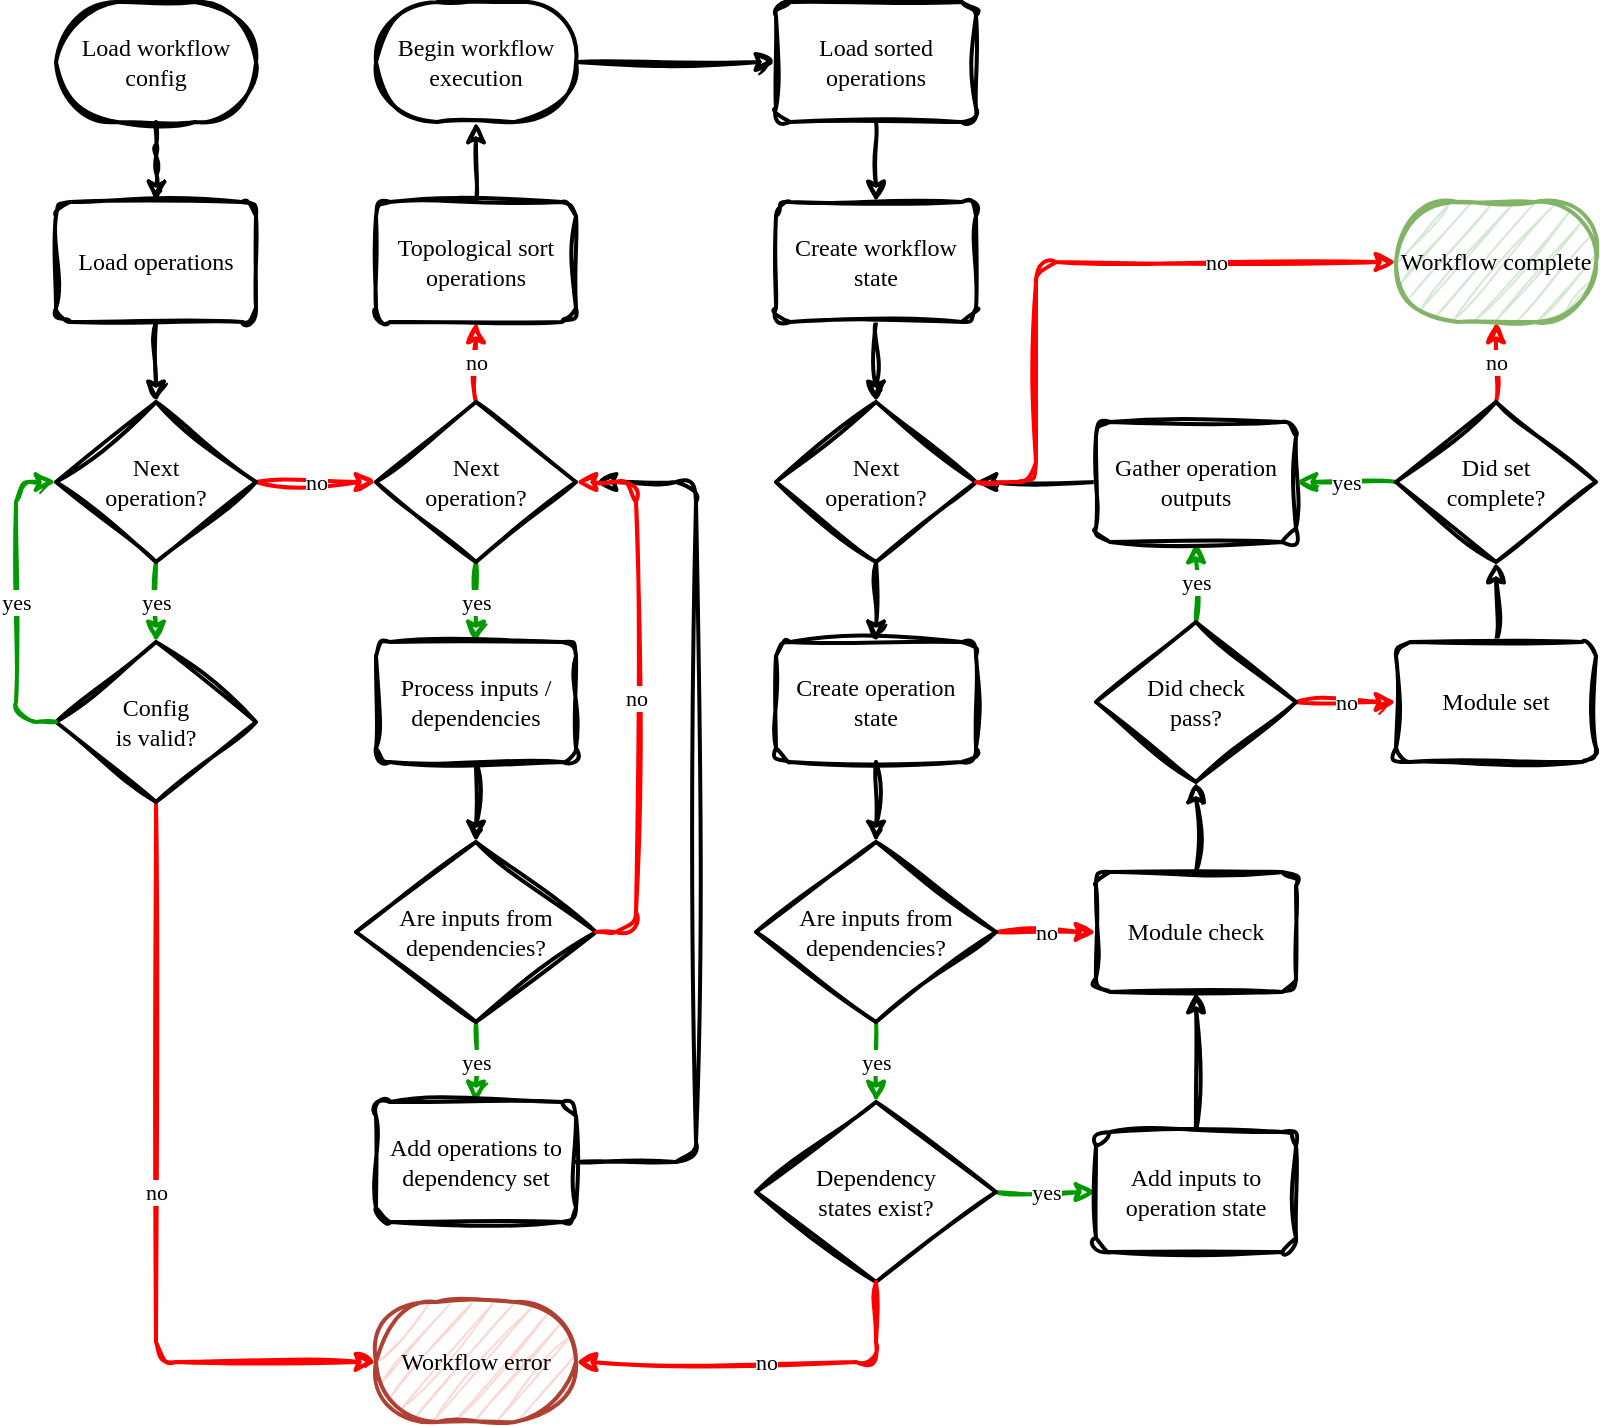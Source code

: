 <mxfile version="26.0.7" pages="4">
  <diagram id="7ZWf-9_T-jKNw0zPWVmU" name="Overall Logic Workflow">
    <mxGraphModel dx="1368" dy="877" grid="1" gridSize="10" guides="1" tooltips="1" connect="1" arrows="1" fold="1" page="1" pageScale="1" pageWidth="850" pageHeight="1100" math="0" shadow="0">
      <root>
        <mxCell id="0" />
        <mxCell id="1" parent="0" />
        <mxCell id="NdN59C7o05eWUedrqGf1-74" value="Load workflow config" style="strokeWidth=2;html=1;shape=mxgraph.flowchart.terminator;whiteSpace=wrap;autosize=0;rounded=1;sketch=1;curveFitting=1;jiggle=2;fontFamily=Comic Sans MS;" vertex="1" parent="1">
          <mxGeometry x="60" y="280" width="100" height="60" as="geometry" />
        </mxCell>
        <mxCell id="NdN59C7o05eWUedrqGf1-80" value="" style="edgeStyle=orthogonalEdgeStyle;rounded=1;orthogonalLoop=1;jettySize=auto;html=1;strokeWidth=2;sketch=1;curveFitting=1;jiggle=2;fontFamily=Comic Sans MS;" edge="1" parent="1" target="NdN59C7o05eWUedrqGf1-76">
          <mxGeometry relative="1" as="geometry">
            <mxPoint x="110" y="340" as="sourcePoint" />
          </mxGeometry>
        </mxCell>
        <mxCell id="NdN59C7o05eWUedrqGf1-82" value="" style="edgeStyle=orthogonalEdgeStyle;rounded=1;orthogonalLoop=1;jettySize=auto;html=1;strokeWidth=2;sketch=1;curveFitting=1;jiggle=2;fontFamily=Comic Sans MS;" edge="1" parent="1" source="NdN59C7o05eWUedrqGf1-76" target="NdN59C7o05eWUedrqGf1-81">
          <mxGeometry relative="1" as="geometry" />
        </mxCell>
        <mxCell id="NdN59C7o05eWUedrqGf1-76" value="Load operations" style="rounded=1;whiteSpace=wrap;html=1;absoluteArcSize=1;arcSize=14;strokeWidth=2;sketch=1;curveFitting=1;jiggle=2;fontFamily=Comic Sans MS;" vertex="1" parent="1">
          <mxGeometry x="60" y="380" width="100" height="60" as="geometry" />
        </mxCell>
        <mxCell id="NdN59C7o05eWUedrqGf1-84" value="yes" style="edgeStyle=orthogonalEdgeStyle;rounded=1;orthogonalLoop=1;jettySize=auto;html=1;fillColor=#60a917;strokeColor=#009900;strokeWidth=2;sketch=1;curveFitting=1;jiggle=2;fontFamily=Comic Sans MS;" edge="1" parent="1" source="NdN59C7o05eWUedrqGf1-81" target="NdN59C7o05eWUedrqGf1-83">
          <mxGeometry relative="1" as="geometry">
            <mxPoint as="offset" />
          </mxGeometry>
        </mxCell>
        <mxCell id="NdN59C7o05eWUedrqGf1-89" value="no" style="edgeStyle=orthogonalEdgeStyle;rounded=1;orthogonalLoop=1;jettySize=auto;html=1;strokeWidth=2;fillColor=#e51400;strokeColor=#FF0000;sketch=1;curveFitting=1;jiggle=2;fontFamily=Comic Sans MS;" edge="1" parent="1" source="NdN59C7o05eWUedrqGf1-81" target="NdN59C7o05eWUedrqGf1-88">
          <mxGeometry relative="1" as="geometry" />
        </mxCell>
        <mxCell id="NdN59C7o05eWUedrqGf1-81" value="Next&lt;br&gt;operation?" style="strokeWidth=2;html=1;shape=mxgraph.flowchart.decision;whiteSpace=wrap;rounded=1;sketch=1;curveFitting=1;jiggle=2;fontFamily=Comic Sans MS;" vertex="1" parent="1">
          <mxGeometry x="60" y="480" width="100" height="80" as="geometry" />
        </mxCell>
        <mxCell id="NdN59C7o05eWUedrqGf1-119" value="no" style="edgeStyle=orthogonalEdgeStyle;rounded=1;orthogonalLoop=1;jettySize=auto;html=1;entryX=0;entryY=0.5;entryDx=0;entryDy=0;entryPerimeter=0;exitX=0.5;exitY=1;exitDx=0;exitDy=0;exitPerimeter=0;strokeWidth=2;strokeColor=#FF0000;sketch=1;curveFitting=1;jiggle=2;fontFamily=Comic Sans MS;" edge="1" parent="1" source="NdN59C7o05eWUedrqGf1-83" target="NdN59C7o05eWUedrqGf1-116">
          <mxGeometry relative="1" as="geometry">
            <mxPoint x="110" y="760" as="targetPoint" />
          </mxGeometry>
        </mxCell>
        <mxCell id="NdN59C7o05eWUedrqGf1-83" value="Config &lt;br&gt;is valid?" style="strokeWidth=2;html=1;shape=mxgraph.flowchart.decision;whiteSpace=wrap;rounded=1;sketch=1;curveFitting=1;jiggle=2;fontFamily=Comic Sans MS;" vertex="1" parent="1">
          <mxGeometry x="60" y="600" width="100" height="80" as="geometry" />
        </mxCell>
        <mxCell id="NdN59C7o05eWUedrqGf1-87" value="yes" style="edgeStyle=orthogonalEdgeStyle;rounded=1;orthogonalLoop=1;jettySize=auto;html=1;exitX=0;exitY=0.5;exitDx=0;exitDy=0;exitPerimeter=0;entryX=0;entryY=0.5;entryDx=0;entryDy=0;entryPerimeter=0;strokeWidth=2;fillColor=#60a917;strokeColor=#009900;sketch=1;curveFitting=1;jiggle=2;fontFamily=Comic Sans MS;" edge="1" parent="1" source="NdN59C7o05eWUedrqGf1-83" target="NdN59C7o05eWUedrqGf1-81">
          <mxGeometry relative="1" as="geometry" />
        </mxCell>
        <mxCell id="NdN59C7o05eWUedrqGf1-92" value="yes" style="edgeStyle=orthogonalEdgeStyle;rounded=1;orthogonalLoop=1;jettySize=auto;html=1;fillColor=#60a917;strokeColor=#009900;strokeWidth=2;sketch=1;curveFitting=1;jiggle=2;fontFamily=Comic Sans MS;" edge="1" parent="1" source="NdN59C7o05eWUedrqGf1-88" target="NdN59C7o05eWUedrqGf1-90">
          <mxGeometry relative="1" as="geometry" />
        </mxCell>
        <mxCell id="NdN59C7o05eWUedrqGf1-99" value="no" style="edgeStyle=orthogonalEdgeStyle;rounded=1;orthogonalLoop=1;jettySize=auto;html=1;strokeColor=#FF0000;strokeWidth=2;sketch=1;curveFitting=1;jiggle=2;fontFamily=Comic Sans MS;" edge="1" parent="1" source="NdN59C7o05eWUedrqGf1-88" target="NdN59C7o05eWUedrqGf1-98">
          <mxGeometry relative="1" as="geometry" />
        </mxCell>
        <mxCell id="NdN59C7o05eWUedrqGf1-88" value="Next&lt;br&gt;operation?" style="strokeWidth=2;html=1;shape=mxgraph.flowchart.decision;whiteSpace=wrap;rounded=1;sketch=1;curveFitting=1;jiggle=2;fontFamily=Comic Sans MS;" vertex="1" parent="1">
          <mxGeometry x="220" y="480" width="100" height="80" as="geometry" />
        </mxCell>
        <mxCell id="NdN59C7o05eWUedrqGf1-93" value="" style="edgeStyle=orthogonalEdgeStyle;rounded=1;orthogonalLoop=1;jettySize=auto;html=1;strokeWidth=2;sketch=1;curveFitting=1;jiggle=2;fontFamily=Comic Sans MS;" edge="1" parent="1" source="NdN59C7o05eWUedrqGf1-90" target="NdN59C7o05eWUedrqGf1-91">
          <mxGeometry relative="1" as="geometry" />
        </mxCell>
        <mxCell id="NdN59C7o05eWUedrqGf1-90" value="Process inputs / dependencies" style="rounded=1;whiteSpace=wrap;html=1;absoluteArcSize=1;arcSize=14;strokeWidth=2;sketch=1;curveFitting=1;jiggle=2;fontFamily=Comic Sans MS;" vertex="1" parent="1">
          <mxGeometry x="220" y="600" width="100" height="60" as="geometry" />
        </mxCell>
        <mxCell id="NdN59C7o05eWUedrqGf1-95" value="yes" style="edgeStyle=orthogonalEdgeStyle;rounded=1;orthogonalLoop=1;jettySize=auto;html=1;strokeWidth=2;fillColor=#60a917;strokeColor=#009900;sketch=1;curveFitting=1;jiggle=2;fontFamily=Comic Sans MS;" edge="1" parent="1" source="NdN59C7o05eWUedrqGf1-91" target="NdN59C7o05eWUedrqGf1-94">
          <mxGeometry relative="1" as="geometry" />
        </mxCell>
        <mxCell id="NdN59C7o05eWUedrqGf1-91" value="Are inputs from dependencies?" style="strokeWidth=2;html=1;shape=mxgraph.flowchart.decision;whiteSpace=wrap;rounded=1;sketch=1;curveFitting=1;jiggle=2;fontFamily=Comic Sans MS;" vertex="1" parent="1">
          <mxGeometry x="210" y="700" width="120" height="90" as="geometry" />
        </mxCell>
        <mxCell id="NdN59C7o05eWUedrqGf1-94" value="Add operations to dependency set" style="rounded=1;whiteSpace=wrap;html=1;absoluteArcSize=1;arcSize=14;strokeWidth=2;sketch=1;curveFitting=1;jiggle=2;fontFamily=Comic Sans MS;" vertex="1" parent="1">
          <mxGeometry x="220" y="830" width="100" height="60" as="geometry" />
        </mxCell>
        <mxCell id="NdN59C7o05eWUedrqGf1-96" style="edgeStyle=orthogonalEdgeStyle;rounded=1;orthogonalLoop=1;jettySize=auto;html=1;exitX=1;exitY=0.5;exitDx=0;exitDy=0;strokeWidth=2;sketch=1;curveFitting=1;jiggle=2;fontFamily=Comic Sans MS;" edge="1" parent="1" source="NdN59C7o05eWUedrqGf1-94">
          <mxGeometry relative="1" as="geometry">
            <mxPoint x="330" y="520" as="targetPoint" />
            <Array as="points">
              <mxPoint x="380" y="860" />
              <mxPoint x="380" y="520" />
            </Array>
          </mxGeometry>
        </mxCell>
        <mxCell id="NdN59C7o05eWUedrqGf1-97" value="no" style="edgeStyle=orthogonalEdgeStyle;rounded=1;orthogonalLoop=1;jettySize=auto;html=1;exitX=1;exitY=0.5;exitDx=0;exitDy=0;exitPerimeter=0;entryX=1;entryY=0.5;entryDx=0;entryDy=0;entryPerimeter=0;strokeColor=#FF0000;strokeWidth=2;sketch=1;curveFitting=1;jiggle=2;fontFamily=Comic Sans MS;" edge="1" parent="1" source="NdN59C7o05eWUedrqGf1-91" target="NdN59C7o05eWUedrqGf1-88">
          <mxGeometry relative="1" as="geometry" />
        </mxCell>
        <mxCell id="NdN59C7o05eWUedrqGf1-107" value="" style="edgeStyle=orthogonalEdgeStyle;rounded=1;orthogonalLoop=1;jettySize=auto;html=1;strokeWidth=2;sketch=1;curveFitting=1;jiggle=2;fontFamily=Comic Sans MS;" edge="1" parent="1" source="NdN59C7o05eWUedrqGf1-98" target="NdN59C7o05eWUedrqGf1-100">
          <mxGeometry relative="1" as="geometry" />
        </mxCell>
        <mxCell id="NdN59C7o05eWUedrqGf1-98" value="Topological sort operations" style="rounded=1;whiteSpace=wrap;html=1;absoluteArcSize=1;arcSize=14;strokeWidth=2;sketch=1;curveFitting=1;jiggle=2;fontFamily=Comic Sans MS;" vertex="1" parent="1">
          <mxGeometry x="220" y="380" width="100" height="60" as="geometry" />
        </mxCell>
        <mxCell id="NdN59C7o05eWUedrqGf1-102" value="" style="edgeStyle=orthogonalEdgeStyle;rounded=1;orthogonalLoop=1;jettySize=auto;html=1;strokeWidth=2;sketch=1;curveFitting=1;jiggle=2;fontFamily=Comic Sans MS;" edge="1" parent="1" source="NdN59C7o05eWUedrqGf1-100" target="NdN59C7o05eWUedrqGf1-101">
          <mxGeometry relative="1" as="geometry" />
        </mxCell>
        <mxCell id="NdN59C7o05eWUedrqGf1-100" value="Begin workflow execution" style="strokeWidth=2;html=1;shape=mxgraph.flowchart.terminator;whiteSpace=wrap;autosize=0;rounded=1;sketch=1;curveFitting=1;jiggle=2;fontFamily=Comic Sans MS;" vertex="1" parent="1">
          <mxGeometry x="220" y="280" width="100" height="60" as="geometry" />
        </mxCell>
        <mxCell id="NdN59C7o05eWUedrqGf1-104" value="" style="edgeStyle=orthogonalEdgeStyle;rounded=1;orthogonalLoop=1;jettySize=auto;html=1;strokeWidth=2;sketch=1;curveFitting=1;jiggle=2;fontFamily=Comic Sans MS;" edge="1" parent="1" source="NdN59C7o05eWUedrqGf1-101" target="NdN59C7o05eWUedrqGf1-103">
          <mxGeometry relative="1" as="geometry" />
        </mxCell>
        <mxCell id="NdN59C7o05eWUedrqGf1-101" value="Load sorted operations" style="rounded=1;whiteSpace=wrap;html=1;absoluteArcSize=1;arcSize=14;strokeWidth=2;sketch=1;curveFitting=1;jiggle=2;fontFamily=Comic Sans MS;" vertex="1" parent="1">
          <mxGeometry x="420" y="280" width="100" height="60" as="geometry" />
        </mxCell>
        <mxCell id="NdN59C7o05eWUedrqGf1-106" value="" style="edgeStyle=orthogonalEdgeStyle;rounded=1;orthogonalLoop=1;jettySize=auto;html=1;strokeWidth=2;sketch=1;curveFitting=1;jiggle=2;fontFamily=Comic Sans MS;" edge="1" parent="1" source="NdN59C7o05eWUedrqGf1-103" target="NdN59C7o05eWUedrqGf1-105">
          <mxGeometry relative="1" as="geometry" />
        </mxCell>
        <mxCell id="NdN59C7o05eWUedrqGf1-103" value="Create workflow state" style="rounded=1;whiteSpace=wrap;html=1;absoluteArcSize=1;arcSize=14;strokeWidth=2;sketch=1;curveFitting=1;jiggle=2;fontFamily=Comic Sans MS;" vertex="1" parent="1">
          <mxGeometry x="420" y="380" width="100" height="60" as="geometry" />
        </mxCell>
        <mxCell id="NdN59C7o05eWUedrqGf1-113" value="" style="edgeStyle=orthogonalEdgeStyle;rounded=1;orthogonalLoop=1;jettySize=auto;html=1;strokeWidth=2;sketch=1;curveFitting=1;jiggle=2;fontFamily=Comic Sans MS;" edge="1" parent="1" source="NdN59C7o05eWUedrqGf1-105" target="NdN59C7o05eWUedrqGf1-112">
          <mxGeometry relative="1" as="geometry" />
        </mxCell>
        <mxCell id="NdN59C7o05eWUedrqGf1-105" value="Next&lt;br&gt;operation?" style="strokeWidth=2;html=1;shape=mxgraph.flowchart.decision;whiteSpace=wrap;rounded=1;sketch=1;curveFitting=1;jiggle=2;fontFamily=Comic Sans MS;" vertex="1" parent="1">
          <mxGeometry x="420" y="480" width="100" height="80" as="geometry" />
        </mxCell>
        <mxCell id="NdN59C7o05eWUedrqGf1-121" value="" style="edgeStyle=orthogonalEdgeStyle;rounded=1;orthogonalLoop=1;jettySize=auto;html=1;strokeWidth=2;sketch=1;curveFitting=1;jiggle=2;fontFamily=Comic Sans MS;" edge="1" parent="1" source="NdN59C7o05eWUedrqGf1-112" target="NdN59C7o05eWUedrqGf1-114">
          <mxGeometry relative="1" as="geometry" />
        </mxCell>
        <mxCell id="NdN59C7o05eWUedrqGf1-112" value="Create operation state" style="rounded=1;whiteSpace=wrap;html=1;absoluteArcSize=1;arcSize=14;strokeWidth=2;sketch=1;curveFitting=1;jiggle=2;fontFamily=Comic Sans MS;" vertex="1" parent="1">
          <mxGeometry x="420" y="600" width="100" height="60" as="geometry" />
        </mxCell>
        <mxCell id="NdN59C7o05eWUedrqGf1-122" value="yes" style="edgeStyle=orthogonalEdgeStyle;rounded=1;orthogonalLoop=1;jettySize=auto;html=1;strokeWidth=2;strokeColor=#009900;sketch=1;curveFitting=1;jiggle=2;fontFamily=Comic Sans MS;" edge="1" parent="1" source="NdN59C7o05eWUedrqGf1-114" target="NdN59C7o05eWUedrqGf1-115">
          <mxGeometry relative="1" as="geometry" />
        </mxCell>
        <mxCell id="NdN59C7o05eWUedrqGf1-129" value="no" style="edgeStyle=orthogonalEdgeStyle;rounded=1;orthogonalLoop=1;jettySize=auto;html=1;strokeWidth=2;strokeColor=#FF0000;sketch=1;curveFitting=1;jiggle=2;fontFamily=Comic Sans MS;" edge="1" parent="1" source="NdN59C7o05eWUedrqGf1-114" target="NdN59C7o05eWUedrqGf1-125">
          <mxGeometry relative="1" as="geometry" />
        </mxCell>
        <mxCell id="NdN59C7o05eWUedrqGf1-114" value="Are inputs from dependencies?" style="strokeWidth=2;html=1;shape=mxgraph.flowchart.decision;whiteSpace=wrap;rounded=1;sketch=1;curveFitting=1;jiggle=2;fontFamily=Comic Sans MS;" vertex="1" parent="1">
          <mxGeometry x="410" y="700" width="120" height="90" as="geometry" />
        </mxCell>
        <mxCell id="NdN59C7o05eWUedrqGf1-127" value="yes" style="edgeStyle=orthogonalEdgeStyle;rounded=1;orthogonalLoop=1;jettySize=auto;html=1;strokeWidth=2;strokeColor=#009900;sketch=1;curveFitting=1;jiggle=2;fontFamily=Comic Sans MS;" edge="1" parent="1" source="NdN59C7o05eWUedrqGf1-115" target="NdN59C7o05eWUedrqGf1-126">
          <mxGeometry relative="1" as="geometry" />
        </mxCell>
        <mxCell id="NdN59C7o05eWUedrqGf1-115" value="Dependency&lt;br&gt;states exist?" style="strokeWidth=2;html=1;shape=mxgraph.flowchart.decision;whiteSpace=wrap;rounded=1;sketch=1;curveFitting=1;jiggle=2;fontFamily=Comic Sans MS;" vertex="1" parent="1">
          <mxGeometry x="410" y="830" width="120" height="90" as="geometry" />
        </mxCell>
        <mxCell id="NdN59C7o05eWUedrqGf1-116" value="Workflow error" style="strokeWidth=2;html=1;shape=mxgraph.flowchart.terminator;whiteSpace=wrap;autosize=0;rounded=1;fillColor=#fad9d5;strokeColor=#ae4132;sketch=1;curveFitting=1;jiggle=2;fontFamily=Comic Sans MS;" vertex="1" parent="1">
          <mxGeometry x="220" y="930" width="100" height="60" as="geometry" />
        </mxCell>
        <mxCell id="NdN59C7o05eWUedrqGf1-120" value="no" style="edgeStyle=orthogonalEdgeStyle;rounded=1;orthogonalLoop=1;jettySize=auto;html=1;exitX=0.5;exitY=1;exitDx=0;exitDy=0;exitPerimeter=0;entryX=1;entryY=0.5;entryDx=0;entryDy=0;entryPerimeter=0;strokeWidth=2;strokeColor=#FF0000;sketch=1;curveFitting=1;jiggle=2;fontFamily=Comic Sans MS;" edge="1" parent="1" source="NdN59C7o05eWUedrqGf1-115" target="NdN59C7o05eWUedrqGf1-116">
          <mxGeometry relative="1" as="geometry" />
        </mxCell>
        <mxCell id="NdN59C7o05eWUedrqGf1-131" value="" style="edgeStyle=orthogonalEdgeStyle;rounded=1;orthogonalLoop=1;jettySize=auto;html=1;strokeWidth=2;sketch=1;curveFitting=1;jiggle=2;fontFamily=Comic Sans MS;" edge="1" parent="1" source="NdN59C7o05eWUedrqGf1-125" target="NdN59C7o05eWUedrqGf1-130">
          <mxGeometry relative="1" as="geometry" />
        </mxCell>
        <mxCell id="NdN59C7o05eWUedrqGf1-125" value="Module check" style="rounded=1;whiteSpace=wrap;html=1;absoluteArcSize=1;arcSize=14;strokeWidth=2;sketch=1;curveFitting=1;jiggle=2;fontFamily=Comic Sans MS;" vertex="1" parent="1">
          <mxGeometry x="580" y="715" width="100" height="60" as="geometry" />
        </mxCell>
        <mxCell id="NdN59C7o05eWUedrqGf1-128" value="" style="edgeStyle=orthogonalEdgeStyle;rounded=1;orthogonalLoop=1;jettySize=auto;html=1;strokeWidth=2;sketch=1;curveFitting=1;jiggle=2;fontFamily=Comic Sans MS;" edge="1" parent="1" source="NdN59C7o05eWUedrqGf1-126" target="NdN59C7o05eWUedrqGf1-125">
          <mxGeometry relative="1" as="geometry" />
        </mxCell>
        <mxCell id="NdN59C7o05eWUedrqGf1-126" value="Add inputs to operation state" style="rounded=1;whiteSpace=wrap;html=1;absoluteArcSize=1;arcSize=14;strokeWidth=2;sketch=1;curveFitting=1;jiggle=2;fontFamily=Comic Sans MS;" vertex="1" parent="1">
          <mxGeometry x="580" y="845" width="100" height="60" as="geometry" />
        </mxCell>
        <mxCell id="NdN59C7o05eWUedrqGf1-133" value="yes" style="edgeStyle=orthogonalEdgeStyle;rounded=1;orthogonalLoop=1;jettySize=auto;html=1;strokeWidth=2;strokeColor=#009900;sketch=1;curveFitting=1;jiggle=2;fontFamily=Comic Sans MS;" edge="1" parent="1" source="NdN59C7o05eWUedrqGf1-130" target="NdN59C7o05eWUedrqGf1-132">
          <mxGeometry relative="1" as="geometry" />
        </mxCell>
        <mxCell id="NdN59C7o05eWUedrqGf1-136" value="no" style="edgeStyle=orthogonalEdgeStyle;rounded=1;orthogonalLoop=1;jettySize=auto;html=1;strokeColor=#FF0000;strokeWidth=2;sketch=1;curveFitting=1;jiggle=2;fontFamily=Comic Sans MS;" edge="1" parent="1" source="NdN59C7o05eWUedrqGf1-130" target="NdN59C7o05eWUedrqGf1-135">
          <mxGeometry relative="1" as="geometry" />
        </mxCell>
        <mxCell id="NdN59C7o05eWUedrqGf1-130" value="Did check&lt;br&gt;pass?" style="strokeWidth=2;html=1;shape=mxgraph.flowchart.decision;whiteSpace=wrap;rounded=1;sketch=1;curveFitting=1;jiggle=2;fontFamily=Comic Sans MS;" vertex="1" parent="1">
          <mxGeometry x="580" y="590" width="100" height="80" as="geometry" />
        </mxCell>
        <mxCell id="NdN59C7o05eWUedrqGf1-134" value="" style="edgeStyle=orthogonalEdgeStyle;rounded=1;orthogonalLoop=1;jettySize=auto;html=1;strokeWidth=2;sketch=1;curveFitting=1;jiggle=2;fontFamily=Comic Sans MS;" edge="1" parent="1" source="NdN59C7o05eWUedrqGf1-132" target="NdN59C7o05eWUedrqGf1-105">
          <mxGeometry relative="1" as="geometry" />
        </mxCell>
        <mxCell id="NdN59C7o05eWUedrqGf1-132" value="Gather operation outputs" style="rounded=1;whiteSpace=wrap;html=1;absoluteArcSize=1;arcSize=14;strokeWidth=2;sketch=1;curveFitting=1;jiggle=2;fontFamily=Comic Sans MS;" vertex="1" parent="1">
          <mxGeometry x="580" y="490" width="100" height="60" as="geometry" />
        </mxCell>
        <mxCell id="NdN59C7o05eWUedrqGf1-138" value="" style="edgeStyle=orthogonalEdgeStyle;rounded=1;orthogonalLoop=1;jettySize=auto;html=1;strokeWidth=2;sketch=1;curveFitting=1;jiggle=2;fontFamily=Comic Sans MS;" edge="1" parent="1" source="NdN59C7o05eWUedrqGf1-135" target="NdN59C7o05eWUedrqGf1-137">
          <mxGeometry relative="1" as="geometry" />
        </mxCell>
        <mxCell id="NdN59C7o05eWUedrqGf1-135" value="Module set" style="rounded=1;whiteSpace=wrap;html=1;absoluteArcSize=1;arcSize=14;strokeWidth=2;sketch=1;curveFitting=1;jiggle=2;fontFamily=Comic Sans MS;" vertex="1" parent="1">
          <mxGeometry x="730" y="600" width="100" height="60" as="geometry" />
        </mxCell>
        <mxCell id="NdN59C7o05eWUedrqGf1-139" value="yes" style="edgeStyle=orthogonalEdgeStyle;rounded=1;orthogonalLoop=1;jettySize=auto;html=1;strokeColor=#009900;strokeWidth=2;sketch=1;curveFitting=1;jiggle=2;fontFamily=Comic Sans MS;" edge="1" parent="1" source="NdN59C7o05eWUedrqGf1-137" target="NdN59C7o05eWUedrqGf1-132">
          <mxGeometry relative="1" as="geometry" />
        </mxCell>
        <mxCell id="NdN59C7o05eWUedrqGf1-142" value="no" style="edgeStyle=orthogonalEdgeStyle;rounded=1;orthogonalLoop=1;jettySize=auto;html=1;strokeColor=#FF0000;strokeWidth=2;sketch=1;curveFitting=1;jiggle=2;fontFamily=Comic Sans MS;" edge="1" parent="1" source="NdN59C7o05eWUedrqGf1-137" target="NdN59C7o05eWUedrqGf1-141">
          <mxGeometry relative="1" as="geometry" />
        </mxCell>
        <mxCell id="NdN59C7o05eWUedrqGf1-137" value="Did set&lt;br&gt;complete?" style="strokeWidth=2;html=1;shape=mxgraph.flowchart.decision;whiteSpace=wrap;rounded=1;sketch=1;curveFitting=1;jiggle=2;fontFamily=Comic Sans MS;" vertex="1" parent="1">
          <mxGeometry x="730" y="480" width="100" height="80" as="geometry" />
        </mxCell>
        <mxCell id="NdN59C7o05eWUedrqGf1-141" value="Workflow complete" style="strokeWidth=2;html=1;shape=mxgraph.flowchart.terminator;whiteSpace=wrap;autosize=0;rounded=1;fillColor=#d5e8d4;strokeColor=#82b366;sketch=1;curveFitting=1;jiggle=2;fontFamily=Comic Sans MS;" vertex="1" parent="1">
          <mxGeometry x="730" y="380" width="100" height="60" as="geometry" />
        </mxCell>
        <mxCell id="NdN59C7o05eWUedrqGf1-143" value="no" style="edgeStyle=orthogonalEdgeStyle;rounded=1;orthogonalLoop=1;jettySize=auto;html=1;exitX=1;exitY=0.5;exitDx=0;exitDy=0;exitPerimeter=0;entryX=0;entryY=0.5;entryDx=0;entryDy=0;entryPerimeter=0;strokeWidth=2;strokeColor=#FF0000;sketch=1;curveFitting=1;jiggle=2;fontFamily=Comic Sans MS;" edge="1" parent="1" source="NdN59C7o05eWUedrqGf1-105" target="NdN59C7o05eWUedrqGf1-141">
          <mxGeometry x="0.438" relative="1" as="geometry">
            <Array as="points">
              <mxPoint x="550" y="520" />
              <mxPoint x="550" y="410" />
            </Array>
            <mxPoint as="offset" />
          </mxGeometry>
        </mxCell>
      </root>
    </mxGraphModel>
  </diagram>
  <diagram name="Example 1 - Architecture" id="1QvbWPuUmosq7IngluQT">
    <mxGraphModel dx="789" dy="506" grid="1" gridSize="10" guides="1" tooltips="1" connect="1" arrows="1" fold="1" page="1" pageScale="1" pageWidth="850" pageHeight="1100" math="0" shadow="0">
      <root>
        <mxCell id="0" />
        <mxCell id="1" parent="0" />
        <mxCell id="W2Jn2Mw8bYE98c5r7JEn-5" value="Internet" style="ellipse;shape=cloud;whiteSpace=wrap;html=1;fontFamily=Comic Sans MS;sketch=1;curveFitting=1;jiggle=2;strokeWidth=1;shadow=0;fillColor=#bac8d3;strokeColor=#23445d;" vertex="1" parent="1">
          <mxGeometry x="365" y="186" width="120" height="80" as="geometry" />
        </mxCell>
        <mxCell id="W2Jn2Mw8bYE98c5r7JEn-21" value="DevOps / CICD" style="swimlane;fontFamily=Comic Sans MS;shadow=0;sketch=1;curveFitting=1;jiggle=2;fillColor=#e1d5e7;strokeColor=#9673a6;" vertex="1" parent="1">
          <mxGeometry x="190" y="150" width="130" height="160" as="geometry" />
        </mxCell>
        <mxCell id="W2Jn2Mw8bYE98c5r7JEn-22" value="" style="sketch=0;pointerEvents=1;shadow=0;dashed=0;html=1;strokeColor=none;fillColor=#505050;labelPosition=center;verticalLabelPosition=bottom;verticalAlign=top;outlineConnect=0;align=center;shape=mxgraph.office.devices.laptop;fontFamily=Comic Sans MS;" vertex="1" parent="W2Jn2Mw8bYE98c5r7JEn-21">
          <mxGeometry x="42.5" y="38.75" width="45" height="32" as="geometry" />
        </mxCell>
        <mxCell id="W2Jn2Mw8bYE98c5r7JEn-23" value="" style="outlineConnect=0;dashed=0;verticalLabelPosition=bottom;verticalAlign=top;align=center;html=1;shape=mxgraph.aws3.traditional_server;fillColor=#7D7C7C;gradientColor=none;fontFamily=Comic Sans MS;shadow=0;" vertex="1" parent="W2Jn2Mw8bYE98c5r7JEn-21">
          <mxGeometry x="47.5" y="96.25" width="35" height="45" as="geometry" />
        </mxCell>
        <mxCell id="W2Jn2Mw8bYE98c5r7JEn-24" value="Cloud VPC" style="swimlane;fontFamily=Comic Sans MS;shadow=0;sketch=1;curveFitting=1;jiggle=2;fillColor=#ffe6cc;strokeColor=#d79b00;" vertex="1" parent="1">
          <mxGeometry x="530" y="150" width="300" height="160" as="geometry" />
        </mxCell>
        <mxCell id="W2Jn2Mw8bYE98c5r7JEn-25" value="Database" style="shape=cylinder3;whiteSpace=wrap;html=1;boundedLbl=1;backgroundOutline=1;size=15;sketch=1;curveFitting=1;jiggle=2;fontFamily=Comic Sans MS;fillColor=#dae8fc;strokeColor=#6c8ebf;" vertex="1" parent="W2Jn2Mw8bYE98c5r7JEn-24">
          <mxGeometry x="120" y="50" width="60" height="80" as="geometry" />
        </mxCell>
        <mxCell id="fm4bh8sIy-GK3JZPLmys-1" value="Application" style="rounded=1;whiteSpace=wrap;html=1;fontFamily=Comic Sans MS;sketch=1;curveFitting=1;jiggle=2;fillColor=#d5e8d4;strokeColor=#82b366;" vertex="1" parent="W2Jn2Mw8bYE98c5r7JEn-24">
          <mxGeometry x="20" y="60" width="80" height="60" as="geometry" />
        </mxCell>
        <mxCell id="Rqt0pkeRLQog4pef_Wx9-1" value="Blackstart" style="rounded=1;whiteSpace=wrap;html=1;fontFamily=Comic Sans MS;sketch=1;curveFitting=1;jiggle=2;fillColor=#d5e8d4;strokeColor=#82b366;" vertex="1" parent="W2Jn2Mw8bYE98c5r7JEn-24">
          <mxGeometry x="200" y="60" width="80" height="60" as="geometry" />
        </mxCell>
        <mxCell id="W2Jn2Mw8bYE98c5r7JEn-26" value="" style="endArrow=none;html=1;rounded=0;exitX=1;exitY=0.5;exitDx=0;exitDy=0;entryX=0.16;entryY=0.55;entryDx=0;entryDy=0;entryPerimeter=0;sketch=1;curveFitting=1;jiggle=2;" edge="1" parent="1" source="W2Jn2Mw8bYE98c5r7JEn-21" target="W2Jn2Mw8bYE98c5r7JEn-5">
          <mxGeometry width="50" height="50" relative="1" as="geometry">
            <mxPoint x="400" y="370" as="sourcePoint" />
            <mxPoint x="450" y="320" as="targetPoint" />
          </mxGeometry>
        </mxCell>
        <mxCell id="W2Jn2Mw8bYE98c5r7JEn-28" value="" style="endArrow=none;html=1;rounded=0;exitX=0.875;exitY=0.5;exitDx=0;exitDy=0;exitPerimeter=0;sketch=1;curveFitting=1;jiggle=2;" edge="1" parent="1" source="W2Jn2Mw8bYE98c5r7JEn-5">
          <mxGeometry width="50" height="50" relative="1" as="geometry">
            <mxPoint x="330" y="240" as="sourcePoint" />
            <mxPoint x="530" y="226" as="targetPoint" />
          </mxGeometry>
        </mxCell>
      </root>
    </mxGraphModel>
  </diagram>
  <diagram id="aKAYGNl1WpSqdGFsi_v7" name="Example 1 - Terraform Only">
    <mxGraphModel dx="1368" dy="877" grid="1" gridSize="10" guides="1" tooltips="1" connect="1" arrows="1" fold="1" page="1" pageScale="1" pageWidth="850" pageHeight="1100" math="0" shadow="0">
      <root>
        <mxCell id="0" />
        <mxCell id="1" parent="0" />
        <mxCell id="W1KMLFTV4i8oiqWd-MIK-1" value="Terraform Module" style="swimlane;whiteSpace=wrap;html=1;rounded=1;strokeWidth=1;fontFamily=Comic Sans MS;sketch=1;curveFitting=1;jiggle=2;" vertex="1" parent="1">
          <mxGeometry x="130" y="250" width="160" height="520" as="geometry" />
        </mxCell>
        <mxCell id="W1KMLFTV4i8oiqWd-MIK-5" value="" style="edgeStyle=orthogonalEdgeStyle;rounded=1;orthogonalLoop=1;jettySize=auto;html=1;strokeWidth=1;fontFamily=Comic Sans MS;sketch=1;curveFitting=1;jiggle=2;" edge="1" parent="W1KMLFTV4i8oiqWd-MIK-1" source="W1KMLFTV4i8oiqWd-MIK-3" target="W1KMLFTV4i8oiqWd-MIK-4">
          <mxGeometry relative="1" as="geometry" />
        </mxCell>
        <mxCell id="W1KMLFTV4i8oiqWd-MIK-3" value="Create VPC" style="rounded=1;whiteSpace=wrap;html=1;fillColor=#d5e8d4;strokeColor=#82b366;strokeWidth=1;fontFamily=Comic Sans MS;sketch=1;curveFitting=1;jiggle=2;" vertex="1" parent="W1KMLFTV4i8oiqWd-MIK-1">
          <mxGeometry x="20" y="40" width="120" height="60" as="geometry" />
        </mxCell>
        <mxCell id="W1KMLFTV4i8oiqWd-MIK-4" value="Create database instance" style="rounded=1;whiteSpace=wrap;html=1;fillColor=#d5e8d4;strokeColor=#82b366;strokeWidth=1;fontFamily=Comic Sans MS;sketch=1;curveFitting=1;jiggle=2;" vertex="1" parent="W1KMLFTV4i8oiqWd-MIK-1">
          <mxGeometry x="20" y="140" width="120" height="60" as="geometry" />
        </mxCell>
        <mxCell id="ItwfIsSwqru9vz05MHQ0-2" value="" style="edgeStyle=orthogonalEdgeStyle;rounded=1;orthogonalLoop=1;jettySize=auto;html=1;strokeWidth=1;fontFamily=Comic Sans MS;sketch=1;curveFitting=1;jiggle=2;" edge="1" parent="W1KMLFTV4i8oiqWd-MIK-1" source="W1KMLFTV4i8oiqWd-MIK-6" target="ItwfIsSwqru9vz05MHQ0-1">
          <mxGeometry relative="1" as="geometry" />
        </mxCell>
        <mxCell id="W1KMLFTV4i8oiqWd-MIK-6" value="Assign public IP" style="rounded=1;whiteSpace=wrap;html=1;fillColor=#ffe6cc;strokeColor=#d79b00;strokeWidth=1;fontFamily=Comic Sans MS;sketch=1;curveFitting=1;jiggle=2;" vertex="1" parent="W1KMLFTV4i8oiqWd-MIK-1">
          <mxGeometry x="20" y="240" width="120" height="60" as="geometry" />
        </mxCell>
        <mxCell id="W1KMLFTV4i8oiqWd-MIK-7" value="" style="edgeStyle=orthogonalEdgeStyle;rounded=1;orthogonalLoop=1;jettySize=auto;html=1;strokeWidth=1;fontFamily=Comic Sans MS;sketch=1;curveFitting=1;jiggle=2;" edge="1" parent="W1KMLFTV4i8oiqWd-MIK-1" source="W1KMLFTV4i8oiqWd-MIK-4" target="W1KMLFTV4i8oiqWd-MIK-6">
          <mxGeometry relative="1" as="geometry" />
        </mxCell>
        <mxCell id="ItwfIsSwqru9vz05MHQ0-1" value="Connect to database on public IP" style="rounded=1;whiteSpace=wrap;html=1;fillColor=#ffe6cc;strokeColor=#d79b00;strokeWidth=1;fontFamily=Comic Sans MS;sketch=1;curveFitting=1;jiggle=2;" vertex="1" parent="W1KMLFTV4i8oiqWd-MIK-1">
          <mxGeometry x="20" y="340" width="120" height="60" as="geometry" />
        </mxCell>
        <mxCell id="ItwfIsSwqru9vz05MHQ0-3" value="Assign grant to table" style="rounded=1;whiteSpace=wrap;html=1;fillColor=#f8cecc;strokeColor=#b85450;strokeWidth=1;fontFamily=Comic Sans MS;sketch=1;curveFitting=1;jiggle=2;" vertex="1" parent="W1KMLFTV4i8oiqWd-MIK-1">
          <mxGeometry x="20" y="440" width="120" height="60" as="geometry" />
        </mxCell>
        <mxCell id="ItwfIsSwqru9vz05MHQ0-4" value="" style="edgeStyle=orthogonalEdgeStyle;rounded=1;orthogonalLoop=1;jettySize=auto;html=1;strokeWidth=1;fontFamily=Comic Sans MS;sketch=1;curveFitting=1;jiggle=2;" edge="1" parent="W1KMLFTV4i8oiqWd-MIK-1" source="ItwfIsSwqru9vz05MHQ0-1" target="ItwfIsSwqru9vz05MHQ0-3">
          <mxGeometry relative="1" as="geometry" />
        </mxCell>
        <mxCell id="FZVxVaTwQ9JyCNiTGsL7-15" value="1. terraform apply" style="edgeStyle=orthogonalEdgeStyle;rounded=1;orthogonalLoop=1;jettySize=auto;html=1;entryX=0.5;entryY=0;entryDx=0;entryDy=0;strokeWidth=1;fontFamily=Comic Sans MS;sketch=1;curveFitting=1;jiggle=2;" edge="1" parent="1" source="W1KMLFTV4i8oiqWd-MIK-2" target="W1KMLFTV4i8oiqWd-MIK-1">
          <mxGeometry x="-0.447" relative="1" as="geometry">
            <mxPoint as="offset" />
          </mxGeometry>
        </mxCell>
        <mxCell id="FZVxVaTwQ9JyCNiTGsL7-16" value="2. deploy app / &lt;br&gt;GitOps sync" style="edgeStyle=orthogonalEdgeStyle;rounded=1;orthogonalLoop=1;jettySize=auto;html=1;entryX=0.5;entryY=0;entryDx=0;entryDy=0;strokeWidth=1;fontFamily=Comic Sans MS;sketch=1;curveFitting=1;jiggle=2;" edge="1" parent="1" source="W1KMLFTV4i8oiqWd-MIK-2" target="ItwfIsSwqru9vz05MHQ0-11">
          <mxGeometry relative="1" as="geometry" />
        </mxCell>
        <mxCell id="FZVxVaTwQ9JyCNiTGsL7-17" value="3. terraform apply (again)" style="edgeStyle=orthogonalEdgeStyle;rounded=1;orthogonalLoop=1;jettySize=auto;html=1;entryX=0.5;entryY=0;entryDx=0;entryDy=0;strokeWidth=1;fontFamily=Comic Sans MS;sketch=1;curveFitting=1;jiggle=2;" edge="1" parent="1" source="W1KMLFTV4i8oiqWd-MIK-2" target="FZVxVaTwQ9JyCNiTGsL7-1">
          <mxGeometry x="-0.313" relative="1" as="geometry">
            <mxPoint as="offset" />
          </mxGeometry>
        </mxCell>
        <mxCell id="W1KMLFTV4i8oiqWd-MIK-2" value="DevOps / CICD" style="sketch=0;pointerEvents=1;shadow=0;dashed=0;html=1;strokeColor=none;fillColor=#505050;labelPosition=center;verticalLabelPosition=bottom;verticalAlign=top;outlineConnect=0;align=center;shape=mxgraph.office.devices.laptop;rounded=1;" vertex="1" parent="1">
          <mxGeometry x="381" y="110" width="58" height="34" as="geometry" />
        </mxCell>
        <mxCell id="ItwfIsSwqru9vz05MHQ0-6" style="edgeStyle=orthogonalEdgeStyle;rounded=1;orthogonalLoop=1;jettySize=auto;html=1;entryX=0;entryY=0.5;entryDx=0;entryDy=0;strokeWidth=1;fontFamily=Comic Sans MS;sketch=1;curveFitting=1;jiggle=2;" edge="1" parent="1" source="ItwfIsSwqru9vz05MHQ0-5" target="W1KMLFTV4i8oiqWd-MIK-6">
          <mxGeometry relative="1" as="geometry" />
        </mxCell>
        <mxCell id="ItwfIsSwqru9vz05MHQ0-7" style="edgeStyle=orthogonalEdgeStyle;rounded=1;orthogonalLoop=1;jettySize=auto;html=1;entryX=0;entryY=0.5;entryDx=0;entryDy=0;strokeWidth=1;fontFamily=Comic Sans MS;sketch=1;curveFitting=1;jiggle=2;" edge="1" parent="1" source="ItwfIsSwqru9vz05MHQ0-5" target="ItwfIsSwqru9vz05MHQ0-1">
          <mxGeometry relative="1" as="geometry" />
        </mxCell>
        <mxCell id="ItwfIsSwqru9vz05MHQ0-5" value="Less secure" style="text;html=1;align=center;verticalAlign=middle;whiteSpace=wrap;rounded=0;strokeWidth=1;fontFamily=Comic Sans MS;sketch=1;curveFitting=1;jiggle=2;" vertex="1" parent="1">
          <mxGeometry x="20" y="550" width="80" height="30" as="geometry" />
        </mxCell>
        <mxCell id="ItwfIsSwqru9vz05MHQ0-9" style="edgeStyle=orthogonalEdgeStyle;rounded=1;orthogonalLoop=1;jettySize=auto;html=1;entryX=0;entryY=0.5;entryDx=0;entryDy=0;strokeWidth=1;fontFamily=Comic Sans MS;sketch=1;curveFitting=1;jiggle=2;" edge="1" parent="1" source="ItwfIsSwqru9vz05MHQ0-8" target="ItwfIsSwqru9vz05MHQ0-3">
          <mxGeometry relative="1" as="geometry" />
        </mxCell>
        <mxCell id="ItwfIsSwqru9vz05MHQ0-8" value="Failed" style="text;html=1;align=center;verticalAlign=middle;whiteSpace=wrap;rounded=0;strokeWidth=1;fontFamily=Comic Sans MS;sketch=1;curveFitting=1;jiggle=2;" vertex="1" parent="1">
          <mxGeometry x="35" y="705" width="50" height="30" as="geometry" />
        </mxCell>
        <mxCell id="ItwfIsSwqru9vz05MHQ0-10" value="Table does not yet exist" style="text;html=1;align=center;verticalAlign=middle;whiteSpace=wrap;rounded=0;strokeWidth=1;fontFamily=Comic Sans MS;sketch=1;curveFitting=1;jiggle=2;" vertex="1" parent="1">
          <mxGeometry x="15" y="730" width="90" height="40" as="geometry" />
        </mxCell>
        <mxCell id="ItwfIsSwqru9vz05MHQ0-11" value="Application" style="swimlane;whiteSpace=wrap;html=1;rounded=1;strokeWidth=1;fontFamily=Comic Sans MS;sketch=1;curveFitting=1;jiggle=2;" vertex="1" parent="1">
          <mxGeometry x="330" y="250" width="160" height="320" as="geometry" />
        </mxCell>
        <mxCell id="ItwfIsSwqru9vz05MHQ0-12" value="" style="edgeStyle=orthogonalEdgeStyle;rounded=1;orthogonalLoop=1;jettySize=auto;html=1;strokeWidth=1;fontFamily=Comic Sans MS;sketch=1;curveFitting=1;jiggle=2;" edge="1" parent="ItwfIsSwqru9vz05MHQ0-11" source="ItwfIsSwqru9vz05MHQ0-13" target="ItwfIsSwqru9vz05MHQ0-14">
          <mxGeometry relative="1" as="geometry" />
        </mxCell>
        <mxCell id="ItwfIsSwqru9vz05MHQ0-13" value="Connect to database" style="rounded=1;whiteSpace=wrap;html=1;fillColor=#d5e8d4;strokeColor=#82b366;strokeWidth=1;fontFamily=Comic Sans MS;sketch=1;curveFitting=1;jiggle=2;" vertex="1" parent="ItwfIsSwqru9vz05MHQ0-11">
          <mxGeometry x="20" y="40" width="120" height="60" as="geometry" />
        </mxCell>
        <mxCell id="ItwfIsSwqru9vz05MHQ0-14" value="Inspect migrations / tables" style="rounded=1;whiteSpace=wrap;html=1;fillColor=#d5e8d4;strokeColor=#82b366;strokeWidth=1;fontFamily=Comic Sans MS;sketch=1;curveFitting=1;jiggle=2;" vertex="1" parent="ItwfIsSwqru9vz05MHQ0-11">
          <mxGeometry x="20" y="140" width="120" height="60" as="geometry" />
        </mxCell>
        <mxCell id="ItwfIsSwqru9vz05MHQ0-16" value="Create table" style="rounded=1;whiteSpace=wrap;html=1;fillColor=#d5e8d4;strokeColor=#82b366;strokeWidth=1;fontFamily=Comic Sans MS;sketch=1;curveFitting=1;jiggle=2;" vertex="1" parent="ItwfIsSwqru9vz05MHQ0-11">
          <mxGeometry x="20" y="240" width="120" height="60" as="geometry" />
        </mxCell>
        <mxCell id="ItwfIsSwqru9vz05MHQ0-17" value="" style="edgeStyle=orthogonalEdgeStyle;rounded=1;orthogonalLoop=1;jettySize=auto;html=1;strokeWidth=1;fontFamily=Comic Sans MS;sketch=1;curveFitting=1;jiggle=2;" edge="1" parent="ItwfIsSwqru9vz05MHQ0-11" source="ItwfIsSwqru9vz05MHQ0-14" target="ItwfIsSwqru9vz05MHQ0-16">
          <mxGeometry relative="1" as="geometry" />
        </mxCell>
        <mxCell id="FZVxVaTwQ9JyCNiTGsL7-1" value="Terraform Module" style="swimlane;whiteSpace=wrap;html=1;rounded=1;strokeWidth=1;fontFamily=Comic Sans MS;sketch=1;curveFitting=1;jiggle=2;" vertex="1" parent="1">
          <mxGeometry x="530" y="250" width="160" height="520" as="geometry" />
        </mxCell>
        <mxCell id="FZVxVaTwQ9JyCNiTGsL7-2" value="" style="edgeStyle=orthogonalEdgeStyle;rounded=1;orthogonalLoop=1;jettySize=auto;html=1;strokeWidth=1;fontFamily=Comic Sans MS;sketch=1;curveFitting=1;jiggle=2;" edge="1" parent="FZVxVaTwQ9JyCNiTGsL7-1" source="FZVxVaTwQ9JyCNiTGsL7-3" target="FZVxVaTwQ9JyCNiTGsL7-4">
          <mxGeometry relative="1" as="geometry" />
        </mxCell>
        <mxCell id="FZVxVaTwQ9JyCNiTGsL7-3" value="Create VPC" style="rounded=1;whiteSpace=wrap;html=1;fillColor=#d5e8d4;strokeColor=#82b366;strokeWidth=1;fontFamily=Comic Sans MS;sketch=1;curveFitting=1;jiggle=2;" vertex="1" parent="FZVxVaTwQ9JyCNiTGsL7-1">
          <mxGeometry x="20" y="40" width="120" height="60" as="geometry" />
        </mxCell>
        <mxCell id="FZVxVaTwQ9JyCNiTGsL7-4" value="Create database instance" style="rounded=1;whiteSpace=wrap;html=1;fillColor=#d5e8d4;strokeColor=#82b366;strokeWidth=1;fontFamily=Comic Sans MS;sketch=1;curveFitting=1;jiggle=2;" vertex="1" parent="FZVxVaTwQ9JyCNiTGsL7-1">
          <mxGeometry x="20" y="140" width="120" height="60" as="geometry" />
        </mxCell>
        <mxCell id="FZVxVaTwQ9JyCNiTGsL7-5" value="" style="edgeStyle=orthogonalEdgeStyle;rounded=1;orthogonalLoop=1;jettySize=auto;html=1;strokeWidth=1;fontFamily=Comic Sans MS;sketch=1;curveFitting=1;jiggle=2;" edge="1" parent="FZVxVaTwQ9JyCNiTGsL7-1" source="FZVxVaTwQ9JyCNiTGsL7-6" target="FZVxVaTwQ9JyCNiTGsL7-8">
          <mxGeometry relative="1" as="geometry" />
        </mxCell>
        <mxCell id="FZVxVaTwQ9JyCNiTGsL7-6" value="Assign public IP" style="rounded=1;whiteSpace=wrap;html=1;fillColor=#ffe6cc;strokeColor=#d79b00;strokeWidth=1;fontFamily=Comic Sans MS;sketch=1;curveFitting=1;jiggle=2;" vertex="1" parent="FZVxVaTwQ9JyCNiTGsL7-1">
          <mxGeometry x="20" y="240" width="120" height="60" as="geometry" />
        </mxCell>
        <mxCell id="FZVxVaTwQ9JyCNiTGsL7-7" value="" style="edgeStyle=orthogonalEdgeStyle;rounded=1;orthogonalLoop=1;jettySize=auto;html=1;strokeWidth=1;fontFamily=Comic Sans MS;sketch=1;curveFitting=1;jiggle=2;" edge="1" parent="FZVxVaTwQ9JyCNiTGsL7-1" source="FZVxVaTwQ9JyCNiTGsL7-4" target="FZVxVaTwQ9JyCNiTGsL7-6">
          <mxGeometry relative="1" as="geometry" />
        </mxCell>
        <mxCell id="FZVxVaTwQ9JyCNiTGsL7-8" value="Connect to database on public IP" style="rounded=1;whiteSpace=wrap;html=1;fillColor=#ffe6cc;strokeColor=#d79b00;strokeWidth=1;fontFamily=Comic Sans MS;sketch=1;curveFitting=1;jiggle=2;" vertex="1" parent="FZVxVaTwQ9JyCNiTGsL7-1">
          <mxGeometry x="20" y="340" width="120" height="60" as="geometry" />
        </mxCell>
        <mxCell id="FZVxVaTwQ9JyCNiTGsL7-9" value="Assign grant to table" style="rounded=1;whiteSpace=wrap;html=1;fillColor=#d5e8d4;strokeColor=#82b366;strokeWidth=1;fontFamily=Comic Sans MS;sketch=1;curveFitting=1;jiggle=2;" vertex="1" parent="FZVxVaTwQ9JyCNiTGsL7-1">
          <mxGeometry x="20" y="440" width="120" height="60" as="geometry" />
        </mxCell>
        <mxCell id="FZVxVaTwQ9JyCNiTGsL7-10" value="" style="edgeStyle=orthogonalEdgeStyle;rounded=1;orthogonalLoop=1;jettySize=auto;html=1;strokeWidth=1;fontFamily=Comic Sans MS;sketch=1;curveFitting=1;jiggle=2;" edge="1" parent="FZVxVaTwQ9JyCNiTGsL7-1" source="FZVxVaTwQ9JyCNiTGsL7-8" target="FZVxVaTwQ9JyCNiTGsL7-9">
          <mxGeometry relative="1" as="geometry" />
        </mxCell>
        <mxCell id="FZVxVaTwQ9JyCNiTGsL7-11" value="skipped" style="ellipse;whiteSpace=wrap;html=1;rounded=1;fillColor=#e1d5e7;strokeColor=#9673a6;strokeWidth=1;fontFamily=Comic Sans MS;sketch=1;curveFitting=1;jiggle=2;" vertex="1" parent="FZVxVaTwQ9JyCNiTGsL7-1">
          <mxGeometry x="70" y="80" width="80" height="20" as="geometry" />
        </mxCell>
        <mxCell id="FZVxVaTwQ9JyCNiTGsL7-12" value="skipped" style="ellipse;whiteSpace=wrap;html=1;rounded=1;fillColor=#e1d5e7;strokeColor=#9673a6;strokeWidth=1;fontFamily=Comic Sans MS;sketch=1;curveFitting=1;jiggle=2;" vertex="1" parent="FZVxVaTwQ9JyCNiTGsL7-1">
          <mxGeometry x="70" y="180" width="80" height="20" as="geometry" />
        </mxCell>
        <mxCell id="FZVxVaTwQ9JyCNiTGsL7-14" value="skipped" style="ellipse;whiteSpace=wrap;html=1;rounded=1;fillColor=#e1d5e7;strokeColor=#9673a6;strokeWidth=1;fontFamily=Comic Sans MS;sketch=1;curveFitting=1;jiggle=2;" vertex="1" parent="FZVxVaTwQ9JyCNiTGsL7-1">
          <mxGeometry x="70" y="280" width="80" height="20" as="geometry" />
        </mxCell>
      </root>
    </mxGraphModel>
  </diagram>
  <diagram name="Example 1 - With Blackstart" id="gdX7VITvHo0o8bQArLzl">
    <mxGraphModel dx="1283" dy="823" grid="1" gridSize="10" guides="1" tooltips="1" connect="1" arrows="1" fold="1" page="1" pageScale="1" pageWidth="850" pageHeight="1100" math="0" shadow="0">
      <root>
        <mxCell id="NzNuzBVRMwDkDCHtetk0-0" />
        <mxCell id="NzNuzBVRMwDkDCHtetk0-1" parent="NzNuzBVRMwDkDCHtetk0-0" />
        <mxCell id="NzNuzBVRMwDkDCHtetk0-2" value="Terraform Module" style="swimlane;whiteSpace=wrap;html=1;rounded=1;strokeWidth=1;fontFamily=Comic Sans MS;sketch=1;curveFitting=1;jiggle=2;" vertex="1" parent="NzNuzBVRMwDkDCHtetk0-1">
          <mxGeometry x="130" y="250" width="160" height="220" as="geometry" />
        </mxCell>
        <mxCell id="NzNuzBVRMwDkDCHtetk0-3" value="" style="edgeStyle=orthogonalEdgeStyle;rounded=1;orthogonalLoop=1;jettySize=auto;html=1;strokeWidth=1;fontFamily=Comic Sans MS;sketch=1;curveFitting=1;jiggle=2;" edge="1" parent="NzNuzBVRMwDkDCHtetk0-2" source="NzNuzBVRMwDkDCHtetk0-4" target="NzNuzBVRMwDkDCHtetk0-5">
          <mxGeometry relative="1" as="geometry" />
        </mxCell>
        <mxCell id="NzNuzBVRMwDkDCHtetk0-4" value="Create VPC" style="rounded=1;whiteSpace=wrap;html=1;fillColor=#d5e8d4;strokeColor=#82b366;strokeWidth=1;fontFamily=Comic Sans MS;sketch=1;curveFitting=1;jiggle=2;" vertex="1" parent="NzNuzBVRMwDkDCHtetk0-2">
          <mxGeometry x="20" y="40" width="120" height="60" as="geometry" />
        </mxCell>
        <mxCell id="NzNuzBVRMwDkDCHtetk0-5" value="Create database instance" style="rounded=1;whiteSpace=wrap;html=1;fillColor=#d5e8d4;strokeColor=#82b366;strokeWidth=1;fontFamily=Comic Sans MS;sketch=1;curveFitting=1;jiggle=2;" vertex="1" parent="NzNuzBVRMwDkDCHtetk0-2">
          <mxGeometry x="20" y="140" width="120" height="60" as="geometry" />
        </mxCell>
        <mxCell id="NzNuzBVRMwDkDCHtetk0-6" value="" style="edgeStyle=orthogonalEdgeStyle;rounded=1;orthogonalLoop=1;jettySize=auto;html=1;strokeWidth=1;fontFamily=Comic Sans MS;sketch=1;curveFitting=1;jiggle=2;" edge="1" parent="NzNuzBVRMwDkDCHtetk0-2" target="NzNuzBVRMwDkDCHtetk0-9">
          <mxGeometry relative="1" as="geometry">
            <mxPoint x="80" y="300" as="sourcePoint" />
          </mxGeometry>
        </mxCell>
        <mxCell id="NzNuzBVRMwDkDCHtetk0-11" value="" style="edgeStyle=orthogonalEdgeStyle;rounded=1;orthogonalLoop=1;jettySize=auto;html=1;strokeWidth=1;fontFamily=Comic Sans MS;sketch=1;curveFitting=1;jiggle=2;" edge="1" parent="NzNuzBVRMwDkDCHtetk0-2" target="NzNuzBVRMwDkDCHtetk0-10">
          <mxGeometry relative="1" as="geometry">
            <mxPoint x="80" y="400" as="sourcePoint" />
          </mxGeometry>
        </mxCell>
        <mxCell id="NzNuzBVRMwDkDCHtetk0-12" value="1. terraform apply" style="edgeStyle=orthogonalEdgeStyle;rounded=1;orthogonalLoop=1;jettySize=auto;html=1;entryX=0.5;entryY=0;entryDx=0;entryDy=0;strokeWidth=1;fontFamily=Comic Sans MS;sketch=1;curveFitting=1;jiggle=2;" edge="1" parent="NzNuzBVRMwDkDCHtetk0-1" source="NzNuzBVRMwDkDCHtetk0-15" target="NzNuzBVRMwDkDCHtetk0-2">
          <mxGeometry x="-0.447" relative="1" as="geometry">
            <mxPoint as="offset" />
          </mxGeometry>
        </mxCell>
        <mxCell id="NzNuzBVRMwDkDCHtetk0-14" value="2. deploy app + blackstart" style="edgeStyle=orthogonalEdgeStyle;rounded=1;orthogonalLoop=1;jettySize=auto;html=1;strokeWidth=1;fontFamily=Comic Sans MS;sketch=1;curveFitting=1;jiggle=2;endArrow=none;startFill=0;" edge="1" parent="NzNuzBVRMwDkDCHtetk0-1" source="NzNuzBVRMwDkDCHtetk0-15">
          <mxGeometry x="-0.11" relative="1" as="geometry">
            <mxPoint x="610" y="160" as="targetPoint" />
            <mxPoint as="offset" />
          </mxGeometry>
        </mxCell>
        <mxCell id="NzNuzBVRMwDkDCHtetk0-15" value="DevOps / CICD" style="sketch=0;pointerEvents=1;shadow=0;dashed=0;html=1;strokeColor=none;fillColor=#505050;labelPosition=center;verticalLabelPosition=bottom;verticalAlign=top;outlineConnect=0;align=center;shape=mxgraph.office.devices.laptop;rounded=1;" vertex="1" parent="NzNuzBVRMwDkDCHtetk0-1">
          <mxGeometry x="381" y="110" width="58" height="34" as="geometry" />
        </mxCell>
        <mxCell id="NzNuzBVRMwDkDCHtetk0-22" value="Application" style="swimlane;whiteSpace=wrap;html=1;rounded=1;strokeWidth=1;fontFamily=Comic Sans MS;sketch=1;curveFitting=1;jiggle=2;" vertex="1" parent="NzNuzBVRMwDkDCHtetk0-1">
          <mxGeometry x="330" y="250" width="160" height="320" as="geometry" />
        </mxCell>
        <mxCell id="NzNuzBVRMwDkDCHtetk0-23" value="" style="edgeStyle=orthogonalEdgeStyle;rounded=1;orthogonalLoop=1;jettySize=auto;html=1;strokeWidth=1;fontFamily=Comic Sans MS;sketch=1;curveFitting=1;jiggle=2;" edge="1" parent="NzNuzBVRMwDkDCHtetk0-22" source="NzNuzBVRMwDkDCHtetk0-24" target="NzNuzBVRMwDkDCHtetk0-25">
          <mxGeometry relative="1" as="geometry" />
        </mxCell>
        <mxCell id="NzNuzBVRMwDkDCHtetk0-24" value="Connect to database" style="rounded=1;whiteSpace=wrap;html=1;fillColor=#d5e8d4;strokeColor=#82b366;strokeWidth=1;fontFamily=Comic Sans MS;sketch=1;curveFitting=1;jiggle=2;" vertex="1" parent="NzNuzBVRMwDkDCHtetk0-22">
          <mxGeometry x="20" y="40" width="120" height="60" as="geometry" />
        </mxCell>
        <mxCell id="NzNuzBVRMwDkDCHtetk0-25" value="Inspect migrations / tables" style="rounded=1;whiteSpace=wrap;html=1;fillColor=#d5e8d4;strokeColor=#82b366;strokeWidth=1;fontFamily=Comic Sans MS;sketch=1;curveFitting=1;jiggle=2;" vertex="1" parent="NzNuzBVRMwDkDCHtetk0-22">
          <mxGeometry x="20" y="140" width="120" height="60" as="geometry" />
        </mxCell>
        <mxCell id="NzNuzBVRMwDkDCHtetk0-26" value="Create table" style="rounded=1;whiteSpace=wrap;html=1;fillColor=#d5e8d4;strokeColor=#82b366;strokeWidth=1;fontFamily=Comic Sans MS;sketch=1;curveFitting=1;jiggle=2;" vertex="1" parent="NzNuzBVRMwDkDCHtetk0-22">
          <mxGeometry x="20" y="240" width="120" height="60" as="geometry" />
        </mxCell>
        <mxCell id="NzNuzBVRMwDkDCHtetk0-27" value="" style="edgeStyle=orthogonalEdgeStyle;rounded=1;orthogonalLoop=1;jettySize=auto;html=1;strokeWidth=1;fontFamily=Comic Sans MS;sketch=1;curveFitting=1;jiggle=2;" edge="1" parent="NzNuzBVRMwDkDCHtetk0-22" source="NzNuzBVRMwDkDCHtetk0-25" target="NzNuzBVRMwDkDCHtetk0-26">
          <mxGeometry relative="1" as="geometry" />
        </mxCell>
        <mxCell id="NzNuzBVRMwDkDCHtetk0-28" value="Blackstart" style="swimlane;whiteSpace=wrap;html=1;rounded=1;strokeWidth=1;fontFamily=Comic Sans MS;sketch=1;curveFitting=1;jiggle=2;" vertex="1" parent="NzNuzBVRMwDkDCHtetk0-1">
          <mxGeometry x="530" y="250" width="160" height="220" as="geometry" />
        </mxCell>
        <mxCell id="NzNuzBVRMwDkDCHtetk0-29" value="" style="edgeStyle=orthogonalEdgeStyle;rounded=1;orthogonalLoop=1;jettySize=auto;html=1;strokeWidth=1;fontFamily=Comic Sans MS;sketch=1;curveFitting=1;jiggle=2;" edge="1" parent="NzNuzBVRMwDkDCHtetk0-28" source="NzNuzBVRMwDkDCHtetk0-30" target="NzNuzBVRMwDkDCHtetk0-31">
          <mxGeometry relative="1" as="geometry" />
        </mxCell>
        <mxCell id="NzNuzBVRMwDkDCHtetk0-30" value="Connect to database" style="rounded=1;whiteSpace=wrap;html=1;fillColor=#d5e8d4;strokeColor=#82b366;strokeWidth=1;fontFamily=Comic Sans MS;sketch=1;curveFitting=1;jiggle=2;" vertex="1" parent="NzNuzBVRMwDkDCHtetk0-28">
          <mxGeometry x="20" y="40" width="120" height="60" as="geometry" />
        </mxCell>
        <mxCell id="NzNuzBVRMwDkDCHtetk0-31" value="Assign grant to table" style="rounded=1;whiteSpace=wrap;html=1;fillColor=#d5e8d4;strokeColor=#82b366;strokeWidth=1;fontFamily=Comic Sans MS;sketch=1;curveFitting=1;jiggle=2;" vertex="1" parent="NzNuzBVRMwDkDCHtetk0-28">
          <mxGeometry x="20" y="140" width="120" height="60" as="geometry" />
        </mxCell>
        <mxCell id="3JF_3tZ_jL7Q62ZWUGjb-2" value="" style="endArrow=classic;html=1;rounded=1;entryX=0.5;entryY=0;entryDx=0;entryDy=0;edgeStyle=orthogonalEdgeStyle;sketch=1;curveFitting=1;jiggle=2;" edge="1" parent="NzNuzBVRMwDkDCHtetk0-1" target="NzNuzBVRMwDkDCHtetk0-22">
          <mxGeometry width="50" height="50" relative="1" as="geometry">
            <mxPoint x="610" y="160" as="sourcePoint" />
            <mxPoint x="420" y="170" as="targetPoint" />
            <Array as="points">
              <mxPoint x="610" y="200" />
              <mxPoint x="410" y="200" />
            </Array>
          </mxGeometry>
        </mxCell>
        <mxCell id="3JF_3tZ_jL7Q62ZWUGjb-3" value="" style="endArrow=classic;html=1;rounded=1;entryX=0.5;entryY=0;entryDx=0;entryDy=0;sketch=1;curveFitting=1;jiggle=2;" edge="1" parent="NzNuzBVRMwDkDCHtetk0-1" target="NzNuzBVRMwDkDCHtetk0-28">
          <mxGeometry width="50" height="50" relative="1" as="geometry">
            <mxPoint x="610" y="160" as="sourcePoint" />
            <mxPoint x="420" y="170" as="targetPoint" />
          </mxGeometry>
        </mxCell>
      </root>
    </mxGraphModel>
  </diagram>
</mxfile>
